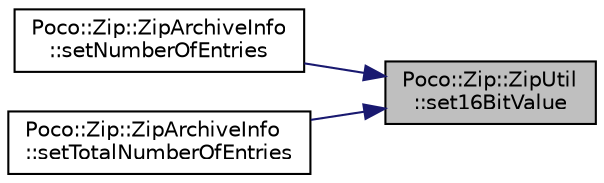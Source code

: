 digraph "Poco::Zip::ZipUtil::set16BitValue"
{
 // LATEX_PDF_SIZE
  edge [fontname="Helvetica",fontsize="10",labelfontname="Helvetica",labelfontsize="10"];
  node [fontname="Helvetica",fontsize="10",shape=record];
  rankdir="RL";
  Node1 [label="Poco::Zip::ZipUtil\l::set16BitValue",height=0.2,width=0.4,color="black", fillcolor="grey75", style="filled", fontcolor="black",tooltip=" "];
  Node1 -> Node2 [dir="back",color="midnightblue",fontsize="10",style="solid",fontname="Helvetica"];
  Node2 [label="Poco::Zip::ZipArchiveInfo\l::setNumberOfEntries",height=0.2,width=0.4,color="black", fillcolor="white", style="filled",URL="$classPoco_1_1Zip_1_1ZipArchiveInfo.html#a39da0da4f83dab9c19362f1abd289dd3",tooltip="Sets the optional Zip comment."];
  Node1 -> Node3 [dir="back",color="midnightblue",fontsize="10",style="solid",fontname="Helvetica"];
  Node3 [label="Poco::Zip::ZipArchiveInfo\l::setTotalNumberOfEntries",height=0.2,width=0.4,color="black", fillcolor="white", style="filled",URL="$classPoco_1_1Zip_1_1ZipArchiveInfo.html#a970fc22dd16f982f5079ad08c330415d",tooltip="Returns the number of entries on this disk."];
}
